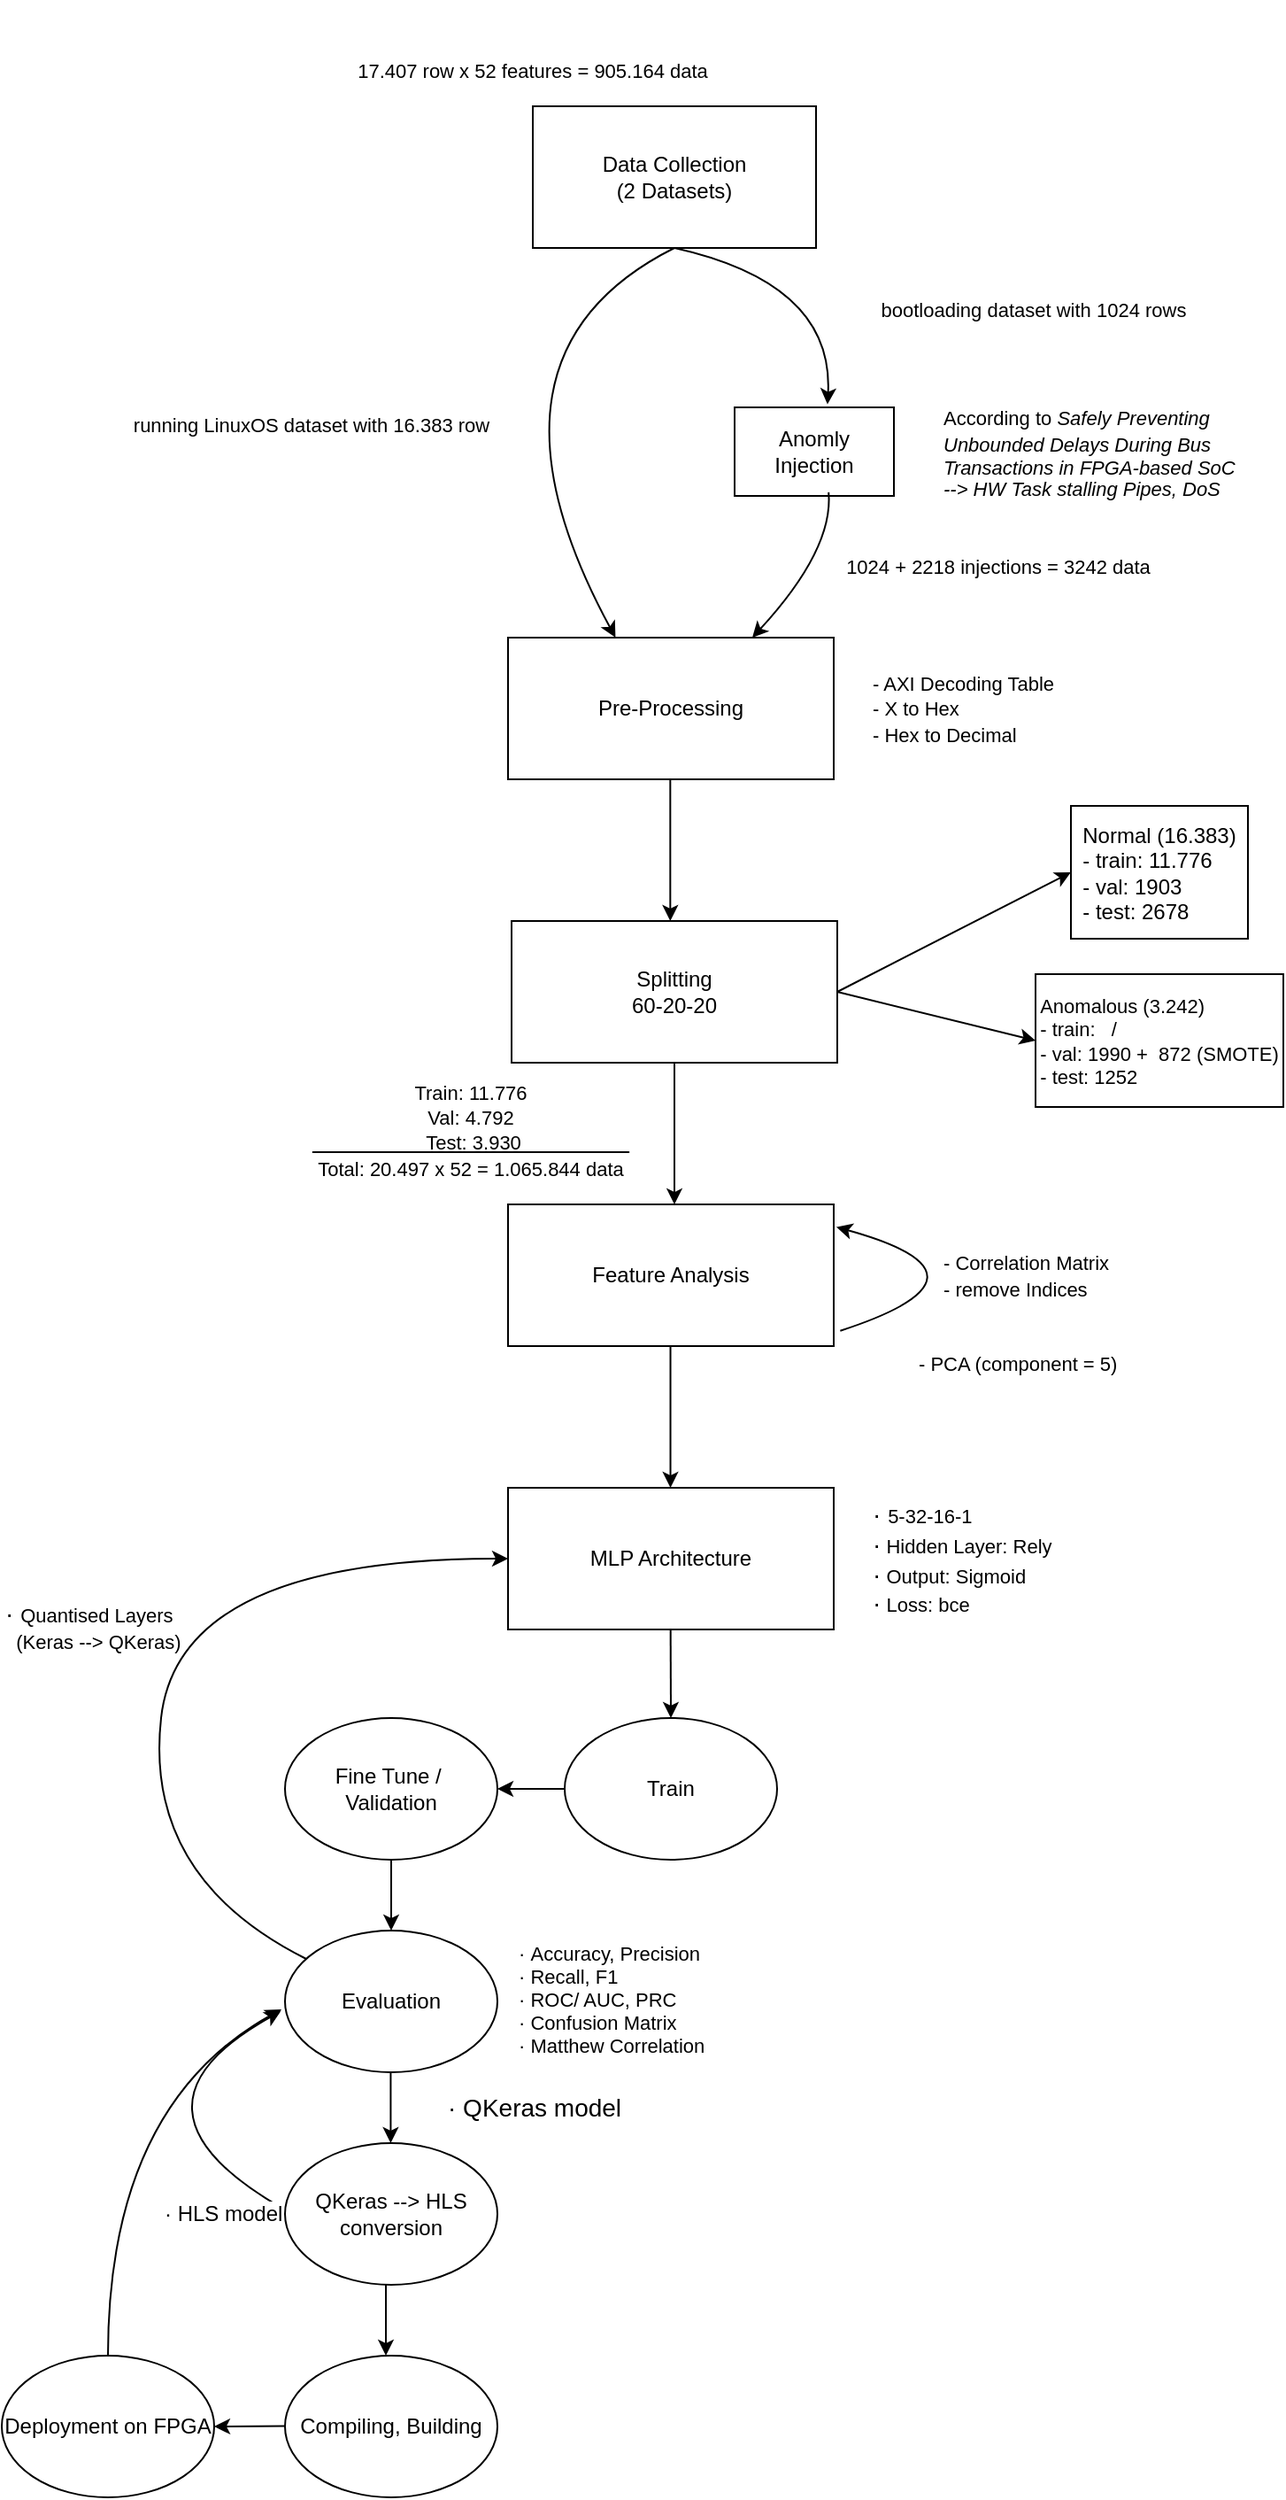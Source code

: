 <mxfile version="24.4.7" type="github">
  <diagram name="Page-1" id="kzbVbR1c2mJxiThSKv6g">
    <mxGraphModel dx="3105" dy="3234" grid="1" gridSize="10" guides="1" tooltips="1" connect="1" arrows="1" fold="1" page="1" pageScale="1" pageWidth="827" pageHeight="1169" math="0" shadow="0">
      <root>
        <mxCell id="0" />
        <mxCell id="1" parent="0" />
        <mxCell id="StmhRpp6QVCo7JoM63fy-1" value="Data Collection&lt;div&gt;(2 Datasets)&lt;/div&gt;" style="rounded=0;whiteSpace=wrap;html=1;" vertex="1" parent="1">
          <mxGeometry x="380" y="50" width="160" height="80" as="geometry" />
        </mxCell>
        <mxCell id="StmhRpp6QVCo7JoM63fy-4" value="" style="curved=1;endArrow=classic;html=1;rounded=0;exitX=0.471;exitY=1.029;exitDx=0;exitDy=0;exitPerimeter=0;entryX=0.583;entryY=-0.035;entryDx=0;entryDy=0;entryPerimeter=0;" edge="1" parent="1" target="StmhRpp6QVCo7JoM63fy-8">
          <mxGeometry width="50" height="50" relative="1" as="geometry">
            <mxPoint x="460" y="130" as="sourcePoint" />
            <mxPoint x="550" y="220" as="targetPoint" />
            <Array as="points">
              <mxPoint x="550" y="150" />
            </Array>
          </mxGeometry>
        </mxCell>
        <mxCell id="StmhRpp6QVCo7JoM63fy-6" value="" style="curved=1;endArrow=classic;html=1;rounded=0;exitX=0.471;exitY=1.029;exitDx=0;exitDy=0;exitPerimeter=0;entryX=0.33;entryY=0;entryDx=0;entryDy=0;entryPerimeter=0;" edge="1" parent="1" target="StmhRpp6QVCo7JoM63fy-16">
          <mxGeometry width="50" height="50" relative="1" as="geometry">
            <mxPoint x="460" y="130" as="sourcePoint" />
            <mxPoint x="430" y="340" as="targetPoint" />
            <Array as="points">
              <mxPoint x="340" y="190" />
            </Array>
          </mxGeometry>
        </mxCell>
        <mxCell id="StmhRpp6QVCo7JoM63fy-8" value="Anomly Injection" style="rounded=0;whiteSpace=wrap;html=1;" vertex="1" parent="1">
          <mxGeometry x="494" y="220" width="90" height="50" as="geometry" />
        </mxCell>
        <mxCell id="StmhRpp6QVCo7JoM63fy-10" value="&lt;font style=&quot;font-size: 11px;&quot;&gt;According to&amp;nbsp;&lt;i&gt;Safely Preventing Unbounded Delays During Bus&lt;/i&gt;&lt;br&gt;&lt;/font&gt;&lt;p style=&quot;margin: 0px; font-style: normal; font-variant-caps: normal; font-stretch: normal; line-height: normal; font-size-adjust: none; font-kerning: auto; font-variant-alternates: normal; font-variant-ligatures: normal; font-variant-numeric: normal; font-variant-east-asian: normal; font-variant-position: normal; font-feature-settings: normal; font-optical-sizing: auto; font-variation-settings: normal; font-size: 11px;&quot;&gt;&lt;i&gt;&lt;font style=&quot;font-size: 11px;&quot;&gt;Transactions in FPGA-based SoC&lt;/font&gt;&lt;/i&gt;&lt;/p&gt;&lt;p style=&quot;margin: 0px; font-variant-caps: normal; font-stretch: normal; line-height: normal; font-size-adjust: none; font-kerning: auto; font-variant-alternates: normal; font-variant-ligatures: normal; font-variant-numeric: normal; font-variant-east-asian: normal; font-variant-position: normal; font-feature-settings: normal; font-optical-sizing: auto; font-variation-settings: normal; font-size: 11px;&quot;&gt;&lt;i&gt;--&amp;gt; HW Task stalling Pipes, DoS&lt;/i&gt;&lt;/p&gt;" style="text;html=1;align=left;verticalAlign=middle;whiteSpace=wrap;rounded=0;" vertex="1" parent="1">
          <mxGeometry x="610" y="205" width="170" height="80" as="geometry" />
        </mxCell>
        <mxCell id="StmhRpp6QVCo7JoM63fy-11" value="&lt;span style=&quot;font-size: 11px;&quot;&gt;bootloading dataset with 1024 rows&lt;/span&gt;" style="text;html=1;align=center;verticalAlign=middle;whiteSpace=wrap;rounded=0;" vertex="1" parent="1">
          <mxGeometry x="570" y="125" width="186" height="80" as="geometry" />
        </mxCell>
        <mxCell id="StmhRpp6QVCo7JoM63fy-12" value="&lt;span style=&quot;font-size: 11px;&quot;&gt;running LinuxOS dataset with 16.383 row&lt;/span&gt;" style="text;html=1;align=center;verticalAlign=middle;whiteSpace=wrap;rounded=0;" vertex="1" parent="1">
          <mxGeometry x="140" y="190" width="230" height="80" as="geometry" />
        </mxCell>
        <mxCell id="StmhRpp6QVCo7JoM63fy-13" value="&lt;div&gt;&lt;span style=&quot;font-size: 11px;&quot;&gt;Train: 11.776&lt;/span&gt;&lt;/div&gt;&lt;div&gt;&lt;span style=&quot;font-size: 11px;&quot;&gt;Val: 4.792&lt;/span&gt;&lt;/div&gt;&lt;div&gt;&lt;span style=&quot;font-size: 11px;&quot;&gt;&lt;u&gt;&amp;nbsp; &amp;nbsp; &amp;nbsp; &amp;nbsp; &amp;nbsp; &amp;nbsp; &amp;nbsp; &amp;nbsp; &amp;nbsp; &amp;nbsp; &amp;nbsp;Test: 3.930 &amp;nbsp; &amp;nbsp; &amp;nbsp; &amp;nbsp; &amp;nbsp; &amp;nbsp; &amp;nbsp; &amp;nbsp; &amp;nbsp; &amp;nbsp;&lt;/u&gt;&lt;/span&gt;&lt;/div&gt;&lt;div&gt;&lt;span style=&quot;font-size: 11px;&quot;&gt;Total: 20.497 x 52 =&amp;nbsp;&lt;/span&gt;&lt;span style=&quot;font-size: 11px;&quot;&gt;1.065.844 data&lt;br&gt;&lt;/span&gt;&lt;br&gt;&lt;/div&gt;" style="text;html=1;align=center;verticalAlign=middle;whiteSpace=wrap;rounded=0;" vertex="1" parent="1">
          <mxGeometry x="230" y="600" width="230" height="70" as="geometry" />
        </mxCell>
        <mxCell id="StmhRpp6QVCo7JoM63fy-14" value="&lt;span style=&quot;font-size: 11px;&quot;&gt;17.407 row x 52 features = 905.164 data&lt;/span&gt;" style="text;html=1;align=center;verticalAlign=middle;whiteSpace=wrap;rounded=0;" vertex="1" parent="1">
          <mxGeometry x="217" y="-10" width="326" height="80" as="geometry" />
        </mxCell>
        <mxCell id="StmhRpp6QVCo7JoM63fy-16" value="Pre-Processing" style="rounded=0;whiteSpace=wrap;html=1;" vertex="1" parent="1">
          <mxGeometry x="366" y="350" width="184" height="80" as="geometry" />
        </mxCell>
        <mxCell id="StmhRpp6QVCo7JoM63fy-17" value="" style="curved=1;endArrow=classic;html=1;rounded=0;exitX=0.59;exitY=0.958;exitDx=0;exitDy=0;exitPerimeter=0;entryX=0.75;entryY=0;entryDx=0;entryDy=0;" edge="1" parent="1" source="StmhRpp6QVCo7JoM63fy-8" target="StmhRpp6QVCo7JoM63fy-16">
          <mxGeometry width="50" height="50" relative="1" as="geometry">
            <mxPoint x="550" y="270" as="sourcePoint" />
            <mxPoint x="640" y="360" as="targetPoint" />
            <Array as="points">
              <mxPoint x="550" y="300" />
            </Array>
          </mxGeometry>
        </mxCell>
        <mxCell id="StmhRpp6QVCo7JoM63fy-18" value="&lt;span style=&quot;font-size: 11px;&quot;&gt;1024 + 2218 injections = 3242 data&lt;/span&gt;" style="text;html=1;align=center;verticalAlign=middle;whiteSpace=wrap;rounded=0;" vertex="1" parent="1">
          <mxGeometry x="550" y="270" width="186" height="80" as="geometry" />
        </mxCell>
        <mxCell id="StmhRpp6QVCo7JoM63fy-19" value="&lt;span style=&quot;font-size: 11px;&quot;&gt;- AXI Decoding Table&lt;/span&gt;&lt;div&gt;&lt;span style=&quot;font-size: 11px;&quot;&gt;- X to Hex&lt;/span&gt;&lt;/div&gt;&lt;div style=&quot;&quot;&gt;&lt;span style=&quot;font-size: 11px;&quot;&gt;- Hex to Decimal&lt;/span&gt;&lt;/div&gt;" style="text;html=1;align=left;verticalAlign=middle;whiteSpace=wrap;rounded=0;" vertex="1" parent="1">
          <mxGeometry x="570" y="350" width="114" height="80" as="geometry" />
        </mxCell>
        <mxCell id="StmhRpp6QVCo7JoM63fy-20" value="" style="endArrow=classic;html=1;rounded=0;" edge="1" parent="1">
          <mxGeometry width="50" height="50" relative="1" as="geometry">
            <mxPoint x="457.66" y="430" as="sourcePoint" />
            <mxPoint x="457.66" y="510" as="targetPoint" />
          </mxGeometry>
        </mxCell>
        <mxCell id="StmhRpp6QVCo7JoM63fy-21" value="Splitting&lt;div&gt;60-20-20&lt;/div&gt;" style="rounded=0;whiteSpace=wrap;html=1;" vertex="1" parent="1">
          <mxGeometry x="368" y="510" width="184" height="80" as="geometry" />
        </mxCell>
        <mxCell id="StmhRpp6QVCo7JoM63fy-24" value="" style="endArrow=classic;html=1;rounded=0;entryX=0;entryY=0.5;entryDx=0;entryDy=0;" edge="1" parent="1" target="StmhRpp6QVCo7JoM63fy-27">
          <mxGeometry width="50" height="50" relative="1" as="geometry">
            <mxPoint x="552" y="550" as="sourcePoint" />
            <mxPoint x="414.34" y="640" as="targetPoint" />
          </mxGeometry>
        </mxCell>
        <mxCell id="StmhRpp6QVCo7JoM63fy-25" value="" style="endArrow=classic;html=1;rounded=0;entryX=0;entryY=0.5;entryDx=0;entryDy=0;" edge="1" parent="1" target="StmhRpp6QVCo7JoM63fy-26">
          <mxGeometry width="50" height="50" relative="1" as="geometry">
            <mxPoint x="552" y="550" as="sourcePoint" />
            <mxPoint x="694.34" y="640" as="targetPoint" />
          </mxGeometry>
        </mxCell>
        <mxCell id="StmhRpp6QVCo7JoM63fy-26" value="&lt;div style=&quot;text-align: justify;&quot;&gt;Normal (16.383)&lt;/div&gt;&lt;div style=&quot;text-align: justify;&quot;&gt;- train: 11.776&lt;/div&gt;&lt;div style=&quot;text-align: justify;&quot;&gt;- val: 1903&lt;/div&gt;&lt;div style=&quot;text-align: justify;&quot;&gt;- test: 2678&lt;/div&gt;" style="rounded=0;whiteSpace=wrap;html=1;" vertex="1" parent="1">
          <mxGeometry x="684" y="445" width="100" height="75" as="geometry" />
        </mxCell>
        <mxCell id="StmhRpp6QVCo7JoM63fy-27" value="&lt;div style=&quot;text-align: justify; font-size: 11px;&quot;&gt;&lt;font style=&quot;font-size: 11px;&quot;&gt;Anomalous (3.242)&lt;/font&gt;&lt;/div&gt;&lt;div style=&quot;text-align: justify; font-size: 11px;&quot;&gt;&lt;font style=&quot;font-size: 11px;&quot;&gt;- train: &amp;nbsp; /&lt;/font&gt;&lt;/div&gt;&lt;div style=&quot;text-align: justify; font-size: 11px;&quot;&gt;&lt;font style=&quot;font-size: 11px;&quot;&gt;- val: 1990 + &amp;nbsp;872 (SMOTE)&lt;/font&gt;&lt;/div&gt;&lt;div style=&quot;text-align: justify; font-size: 11px;&quot;&gt;&lt;font style=&quot;font-size: 11px;&quot;&gt;- test: 1252&lt;/font&gt;&lt;/div&gt;" style="rounded=0;whiteSpace=wrap;html=1;" vertex="1" parent="1">
          <mxGeometry x="664" y="540" width="140" height="75" as="geometry" />
        </mxCell>
        <mxCell id="StmhRpp6QVCo7JoM63fy-29" value="" style="endArrow=classic;html=1;rounded=0;" edge="1" parent="1">
          <mxGeometry width="50" height="50" relative="1" as="geometry">
            <mxPoint x="460" y="590" as="sourcePoint" />
            <mxPoint x="460" y="670" as="targetPoint" />
          </mxGeometry>
        </mxCell>
        <mxCell id="StmhRpp6QVCo7JoM63fy-30" value="Feature Analysis" style="rounded=0;whiteSpace=wrap;html=1;" vertex="1" parent="1">
          <mxGeometry x="366" y="670" width="184" height="80" as="geometry" />
        </mxCell>
        <mxCell id="StmhRpp6QVCo7JoM63fy-32" value="&lt;span style=&quot;font-size: 11px;&quot;&gt;- Correlation Matrix&lt;/span&gt;&lt;div&gt;&lt;span style=&quot;font-size: 11px;&quot;&gt;- remove Indices&lt;/span&gt;&lt;/div&gt;" style="text;html=1;align=left;verticalAlign=middle;whiteSpace=wrap;rounded=0;" vertex="1" parent="1">
          <mxGeometry x="610" y="670" width="114" height="80" as="geometry" />
        </mxCell>
        <mxCell id="StmhRpp6QVCo7JoM63fy-33" value="" style="curved=1;endArrow=classic;html=1;rounded=0;exitX=1.02;exitY=0.892;exitDx=0;exitDy=0;exitPerimeter=0;entryX=1.008;entryY=0.16;entryDx=0;entryDy=0;entryPerimeter=0;" edge="1" parent="1" source="StmhRpp6QVCo7JoM63fy-30" target="StmhRpp6QVCo7JoM63fy-30">
          <mxGeometry width="50" height="50" relative="1" as="geometry">
            <mxPoint x="559" y="730" as="sourcePoint" />
            <mxPoint x="516" y="812" as="targetPoint" />
            <Array as="points">
              <mxPoint x="650" y="710" />
            </Array>
          </mxGeometry>
        </mxCell>
        <mxCell id="StmhRpp6QVCo7JoM63fy-34" value="&lt;span style=&quot;font-size: 11px;&quot;&gt;- PCA (component = 5)&lt;/span&gt;" style="text;html=1;align=left;verticalAlign=middle;whiteSpace=wrap;rounded=0;" vertex="1" parent="1">
          <mxGeometry x="596" y="720" width="134" height="80" as="geometry" />
        </mxCell>
        <mxCell id="StmhRpp6QVCo7JoM63fy-35" value="MLP Architecture" style="rounded=0;whiteSpace=wrap;html=1;" vertex="1" parent="1">
          <mxGeometry x="366" y="830" width="184" height="80" as="geometry" />
        </mxCell>
        <mxCell id="StmhRpp6QVCo7JoM63fy-36" value="" style="endArrow=classic;html=1;rounded=0;" edge="1" parent="1">
          <mxGeometry width="50" height="50" relative="1" as="geometry">
            <mxPoint x="457.76" y="750" as="sourcePoint" />
            <mxPoint x="457.76" y="830" as="targetPoint" />
          </mxGeometry>
        </mxCell>
        <mxCell id="StmhRpp6QVCo7JoM63fy-37" value="&lt;span style=&quot;caret-color: rgb(189, 193, 198); font-family: arial, sans-serif; font-size: 14px; background-color: rgb(255, 255, 255);&quot;&gt;·&amp;nbsp;&lt;/span&gt;&lt;span style=&quot;font-size: 11px;&quot;&gt;5-32-16-1&lt;/span&gt;&lt;div&gt;&lt;div&gt;&lt;span style=&quot;caret-color: rgb(189, 193, 198); font-family: arial, sans-serif; font-size: 14px; background-color: rgb(255, 255, 255);&quot;&gt;·&lt;/span&gt;&lt;span style=&quot;font-size: 11px;&quot;&gt;&amp;nbsp;Hidden Layer:&amp;nbsp;Rely&lt;/span&gt;&lt;/div&gt;&lt;div&gt;&lt;span style=&quot;caret-color: rgb(189, 193, 198); font-family: arial, sans-serif; font-size: 14px; background-color: rgb(255, 255, 255);&quot;&gt;·&lt;/span&gt;&lt;span style=&quot;font-size: 11px;&quot;&gt;&amp;nbsp;Output: Sigmoid&lt;/span&gt;&lt;/div&gt;&lt;div&gt;&lt;span style=&quot;caret-color: rgb(189, 193, 198); font-family: arial, sans-serif; font-size: 14px; background-color: rgb(255, 255, 255);&quot;&gt;·&lt;/span&gt;&lt;span style=&quot;font-size: 11px;&quot;&gt;&amp;nbsp;Loss: bce&lt;/span&gt;&lt;/div&gt;&lt;/div&gt;" style="text;html=1;align=left;verticalAlign=middle;whiteSpace=wrap;rounded=0;" vertex="1" parent="1">
          <mxGeometry x="570" y="830" width="134" height="80" as="geometry" />
        </mxCell>
        <mxCell id="StmhRpp6QVCo7JoM63fy-38" value="" style="endArrow=classic;html=1;rounded=0;" edge="1" parent="1">
          <mxGeometry width="50" height="50" relative="1" as="geometry">
            <mxPoint x="457.83" y="910" as="sourcePoint" />
            <mxPoint x="458" y="960" as="targetPoint" />
          </mxGeometry>
        </mxCell>
        <mxCell id="StmhRpp6QVCo7JoM63fy-40" value="Train" style="ellipse;whiteSpace=wrap;html=1;" vertex="1" parent="1">
          <mxGeometry x="398" y="960" width="120" height="80" as="geometry" />
        </mxCell>
        <mxCell id="StmhRpp6QVCo7JoM63fy-41" value="" style="endArrow=classic;html=1;rounded=0;entryX=1;entryY=0.5;entryDx=0;entryDy=0;" edge="1" parent="1" source="StmhRpp6QVCo7JoM63fy-40" target="StmhRpp6QVCo7JoM63fy-42">
          <mxGeometry width="50" height="50" relative="1" as="geometry">
            <mxPoint x="398" y="999.76" as="sourcePoint" />
            <mxPoint x="440" y="999.76" as="targetPoint" />
          </mxGeometry>
        </mxCell>
        <mxCell id="StmhRpp6QVCo7JoM63fy-42" value="Fine Tune /&amp;nbsp;&lt;div&gt;Validation&lt;/div&gt;" style="ellipse;whiteSpace=wrap;html=1;" vertex="1" parent="1">
          <mxGeometry x="240" y="960" width="120" height="80" as="geometry" />
        </mxCell>
        <mxCell id="StmhRpp6QVCo7JoM63fy-43" value="Evaluation" style="ellipse;whiteSpace=wrap;html=1;" vertex="1" parent="1">
          <mxGeometry x="240" y="1080" width="120" height="80" as="geometry" />
        </mxCell>
        <mxCell id="StmhRpp6QVCo7JoM63fy-44" value="" style="endArrow=classic;html=1;rounded=0;" edge="1" parent="1" source="StmhRpp6QVCo7JoM63fy-42" target="StmhRpp6QVCo7JoM63fy-43">
          <mxGeometry width="50" height="50" relative="1" as="geometry">
            <mxPoint x="240" y="1000" as="sourcePoint" />
            <mxPoint x="202" y="999.76" as="targetPoint" />
          </mxGeometry>
        </mxCell>
        <mxCell id="StmhRpp6QVCo7JoM63fy-45" value="&lt;div style=&quot;text-align: justify; font-size: 11px;&quot;&gt;&lt;font style=&quot;font-size: 11px;&quot;&gt;&lt;span style=&quot;caret-color: rgb(189, 193, 198); font-family: arial, sans-serif; background-color: rgb(255, 255, 255);&quot;&gt;·&amp;nbsp;&lt;/span&gt;Accuracy,&amp;nbsp;Precision&lt;/font&gt;&lt;/div&gt;&lt;div style=&quot;font-size: 11px;&quot;&gt;&lt;div style=&quot;text-align: justify;&quot;&gt;&lt;font style=&quot;font-size: 11px;&quot;&gt;&lt;span style=&quot;caret-color: rgb(189, 193, 198); font-family: arial, sans-serif; background-color: rgb(255, 255, 255);&quot;&gt;·&lt;/span&gt;&amp;nbsp;Recall,&amp;nbsp;F1&lt;/font&gt;&lt;/div&gt;&lt;div style=&quot;text-align: justify;&quot;&gt;&lt;font style=&quot;font-size: 11px;&quot;&gt;&lt;span style=&quot;caret-color: rgb(189, 193, 198); font-family: arial, sans-serif; background-color: rgb(255, 255, 255);&quot;&gt;·&lt;/span&gt;&amp;nbsp;ROC/ AUC,&amp;nbsp;PRC&lt;/font&gt;&lt;/div&gt;&lt;/div&gt;&lt;div style=&quot;text-align: justify; font-size: 11px;&quot;&gt;&lt;font style=&quot;font-size: 11px;&quot;&gt;&lt;span style=&quot;caret-color: rgb(189, 193, 198); font-family: arial, sans-serif; background-color: rgb(255, 255, 255);&quot;&gt;·&lt;/span&gt;&amp;nbsp;Confusion Matrix&lt;br&gt;&lt;/font&gt;&lt;/div&gt;&lt;div style=&quot;text-align: justify; font-size: 11px;&quot;&gt;&lt;font style=&quot;font-size: 11px;&quot;&gt;&lt;span style=&quot;caret-color: rgb(189, 193, 198); font-family: arial, sans-serif; background-color: rgb(255, 255, 255);&quot;&gt;·&lt;/span&gt;&amp;nbsp;Matthew Correlation&lt;/font&gt;&lt;span style=&quot;font-size: 11px;&quot;&gt;&lt;br&gt;&lt;/span&gt;&lt;/div&gt;" style="text;html=1;align=left;verticalAlign=middle;whiteSpace=wrap;rounded=0;" vertex="1" parent="1">
          <mxGeometry x="370" y="1069" width="134" height="100" as="geometry" />
        </mxCell>
        <mxCell id="StmhRpp6QVCo7JoM63fy-47" value="" style="curved=1;endArrow=classic;html=1;rounded=0;entryX=0;entryY=0.5;entryDx=0;entryDy=0;" edge="1" parent="1" source="StmhRpp6QVCo7JoM63fy-43" target="StmhRpp6QVCo7JoM63fy-35">
          <mxGeometry width="50" height="50" relative="1" as="geometry">
            <mxPoint x="237" y="1112" as="sourcePoint" />
            <mxPoint x="140" y="902" as="targetPoint" />
            <Array as="points">
              <mxPoint x="160" y="1050" />
              <mxPoint x="180" y="870" />
            </Array>
          </mxGeometry>
        </mxCell>
        <mxCell id="StmhRpp6QVCo7JoM63fy-48" value="&lt;div style=&quot;text-align: justify;&quot;&gt;&lt;span style=&quot;caret-color: rgb(189, 193, 198); font-family: arial, sans-serif; font-size: 14px; background-color: rgb(255, 255, 255);&quot;&gt;·&amp;nbsp;&lt;/span&gt;&lt;span style=&quot;font-size: 11px;&quot;&gt;Quantised Layers&lt;/span&gt;&lt;/div&gt;&lt;div style=&quot;text-align: justify;&quot;&gt;&lt;span style=&quot;font-size: 11px;&quot;&gt;&amp;nbsp; (Keras --&amp;gt; QKeras)&lt;/span&gt;&lt;/div&gt;" style="text;html=1;align=left;verticalAlign=middle;whiteSpace=wrap;rounded=0;" vertex="1" parent="1">
          <mxGeometry x="80" y="880" width="110" height="55" as="geometry" />
        </mxCell>
        <mxCell id="StmhRpp6QVCo7JoM63fy-49" value="" style="endArrow=classic;html=1;rounded=0;" edge="1" parent="1">
          <mxGeometry width="50" height="50" relative="1" as="geometry">
            <mxPoint x="299.71" y="1160" as="sourcePoint" />
            <mxPoint x="299.71" y="1200" as="targetPoint" />
          </mxGeometry>
        </mxCell>
        <mxCell id="StmhRpp6QVCo7JoM63fy-52" value="QKeras --&amp;gt; HLS conversion" style="ellipse;whiteSpace=wrap;html=1;" vertex="1" parent="1">
          <mxGeometry x="240" y="1200" width="120" height="80" as="geometry" />
        </mxCell>
        <mxCell id="StmhRpp6QVCo7JoM63fy-53" value="&lt;div style=&quot;text-align: justify;&quot;&gt;&lt;span style=&quot;caret-color: rgb(189, 193, 198); font-family: arial, sans-serif; font-size: 14px; background-color: rgb(255, 255, 255);&quot;&gt;·&lt;/span&gt;&lt;font face=&quot;arial, sans-serif&quot;&gt;&lt;span style=&quot;caret-color: rgb(189, 193, 198); font-size: 14px; background-color: rgb(255, 255, 255);&quot;&gt;&amp;nbsp;QKeras model&lt;/span&gt;&lt;/font&gt;&lt;/div&gt;" style="text;html=1;align=left;verticalAlign=middle;whiteSpace=wrap;rounded=0;" vertex="1" parent="1">
          <mxGeometry x="330" y="1160" width="113.16" height="40" as="geometry" />
        </mxCell>
        <mxCell id="StmhRpp6QVCo7JoM63fy-55" value="" style="curved=1;endArrow=classic;html=1;rounded=0;exitX=-0.016;exitY=0.457;exitDx=0;exitDy=0;exitPerimeter=0;entryX=-0.02;entryY=0.57;entryDx=0;entryDy=0;entryPerimeter=0;" edge="1" parent="1" source="StmhRpp6QVCo7JoM63fy-52" target="StmhRpp6QVCo7JoM63fy-43">
          <mxGeometry width="50" height="50" relative="1" as="geometry">
            <mxPoint x="234" y="1238" as="sourcePoint" />
            <mxPoint x="231" y="1180" as="targetPoint" />
            <Array as="points">
              <mxPoint x="140" y="1180" />
            </Array>
          </mxGeometry>
        </mxCell>
        <mxCell id="StmhRpp6QVCo7JoM63fy-56" value="&lt;div style=&quot;text-align: justify;&quot;&gt;&lt;span style=&quot;caret-color: rgb(189, 193, 198); font-family: arial, sans-serif; background-color: rgb(255, 255, 255);&quot;&gt;·&lt;/span&gt;&lt;font style=&quot;font-size: 12px;&quot; face=&quot;arial, sans-serif&quot;&gt;&lt;span style=&quot;caret-color: rgb(189, 193, 198); background-color: rgb(255, 255, 255);&quot;&gt;&amp;nbsp;HLS model&lt;/span&gt;&lt;/font&gt;&lt;/div&gt;" style="text;html=1;align=left;verticalAlign=middle;whiteSpace=wrap;rounded=0;" vertex="1" parent="1">
          <mxGeometry x="170" y="1225.5" width="80" height="29" as="geometry" />
        </mxCell>
        <mxCell id="StmhRpp6QVCo7JoM63fy-57" value="" style="endArrow=classic;html=1;rounded=0;" edge="1" parent="1">
          <mxGeometry width="50" height="50" relative="1" as="geometry">
            <mxPoint x="297" y="1280" as="sourcePoint" />
            <mxPoint x="297" y="1320" as="targetPoint" />
          </mxGeometry>
        </mxCell>
        <mxCell id="StmhRpp6QVCo7JoM63fy-58" value="Compiling, Building" style="ellipse;whiteSpace=wrap;html=1;" vertex="1" parent="1">
          <mxGeometry x="240" y="1320" width="120" height="80" as="geometry" />
        </mxCell>
        <mxCell id="StmhRpp6QVCo7JoM63fy-60" value="" style="endArrow=classic;html=1;rounded=0;entryX=1;entryY=0.5;entryDx=0;entryDy=0;" edge="1" parent="1" target="StmhRpp6QVCo7JoM63fy-61">
          <mxGeometry width="50" height="50" relative="1" as="geometry">
            <mxPoint x="240" y="1359.76" as="sourcePoint" />
            <mxPoint x="310" y="1359.76" as="targetPoint" />
          </mxGeometry>
        </mxCell>
        <mxCell id="StmhRpp6QVCo7JoM63fy-61" value="Deployment on FPGA" style="ellipse;whiteSpace=wrap;html=1;" vertex="1" parent="1">
          <mxGeometry x="80" y="1320" width="120" height="80" as="geometry" />
        </mxCell>
        <mxCell id="StmhRpp6QVCo7JoM63fy-62" value="" style="curved=1;endArrow=classic;html=1;rounded=0;entryX=-0.02;entryY=0.57;entryDx=0;entryDy=0;entryPerimeter=0;exitX=0.5;exitY=0;exitDx=0;exitDy=0;" edge="1" parent="1" source="StmhRpp6QVCo7JoM63fy-61">
          <mxGeometry width="50" height="50" relative="1" as="geometry">
            <mxPoint x="250" y="1450" as="sourcePoint" />
            <mxPoint x="238" y="1124.5" as="targetPoint" />
            <Array as="points">
              <mxPoint x="140" y="1178.5" />
            </Array>
          </mxGeometry>
        </mxCell>
      </root>
    </mxGraphModel>
  </diagram>
</mxfile>
